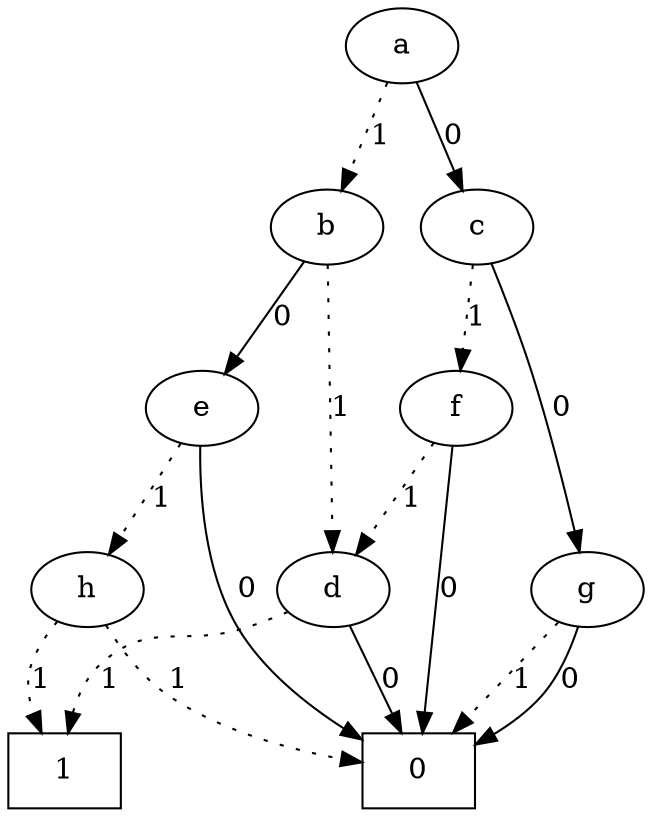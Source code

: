 digraph ROBDD{
	{rank=same 1}
	{rank=same 2}
	0 [label=0, shape=box]
	1 [label = a]
	2 [label = b]
	3 [label = c]
	4 [label = d]
	5 [label = e]
	6 [label = f]
	7 [label = g]
	10 [label = h]
	16 [label=1, shape=box]
	1 -> 2[label="1", style=dotted]
	1 -> 3[label="0", style=solid]
	2 -> 4[label="1", style=dotted]
	2 -> 5[label="0", style=solid]
	3 -> 6[label="1", style=dotted]
	3 -> 7[label="0", style=solid]
	4 -> 16[label="1", style=dotted]
	4 -> 0[label="0", style=solid]
	5 -> 10[label="1", style=dotted]
	5 -> 0[label="0", style=solid]
	6 -> 4[label="1", style=dotted]
	6 -> 0[label="0", style=solid]
	7 -> 0[label="1", style=dotted]
	7 -> 0[label="0", style=solid]
	10 -> 0[label="1", style=dotted]
	10 -> 16[label="1", style=dotted]
	}